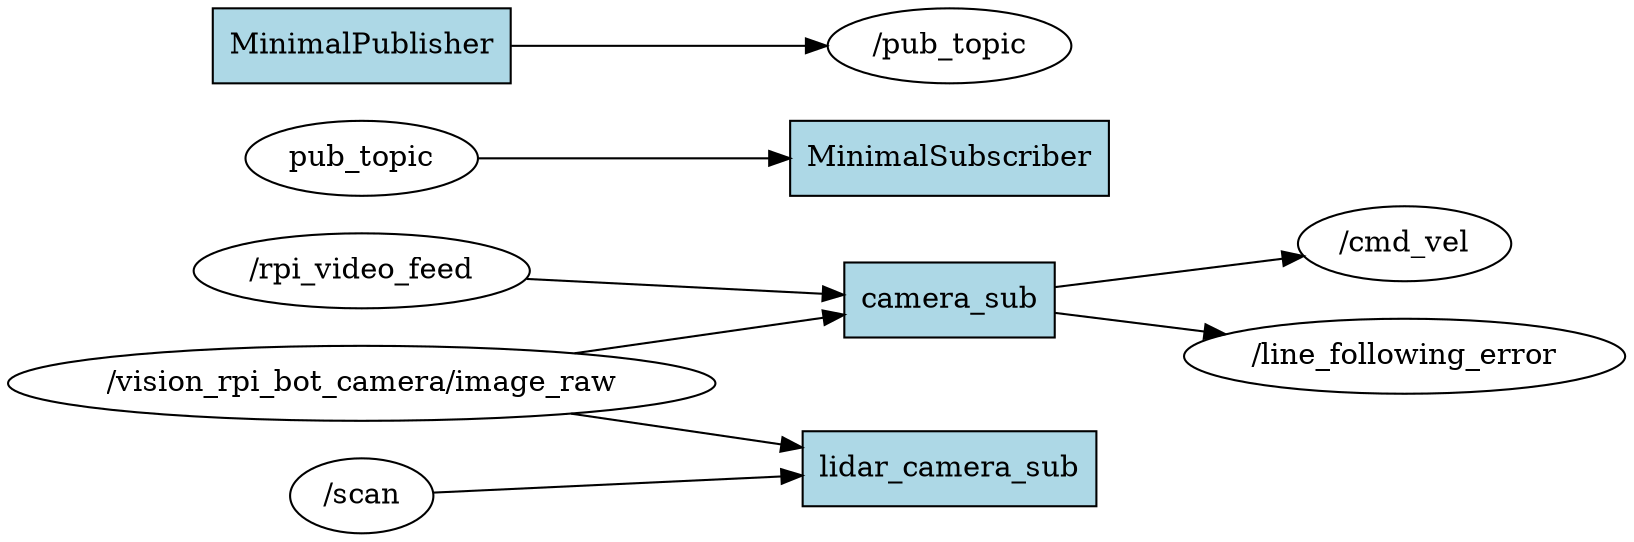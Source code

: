 digraph ROS2_Computation_Graph {
  rankdir=LR;
  node [shape=box, style=filled, fillcolor=lightgray];
  "/vision_rpi_bot_camera/image_raw" [shape=ellipse, fillcolor=white];
  "/vision_rpi_bot_camera/image_raw" -> "camera_sub";
  "/vision_rpi_bot_camera/image_raw" -> "lidar_camera_sub";
  "/cmd_vel" [shape=ellipse, fillcolor=white];
  "camera_sub" -> "/cmd_vel";
  "/rpi_video_feed" [shape=ellipse, fillcolor=white];
  "/rpi_video_feed" -> "camera_sub";
  "pub_topic" [shape=ellipse, fillcolor=white];
  "pub_topic" -> "MinimalSubscriber";
  "/line_following_error" [shape=ellipse, fillcolor=white];
  "camera_sub" -> "/line_following_error";
  "/pub_topic" [shape=ellipse, fillcolor=white];
  "MinimalPublisher" -> "/pub_topic";
  "/scan" [shape=ellipse, fillcolor=white];
  "/scan" -> "lidar_camera_sub";
  "camera_sub" [shape=box, fillcolor=lightblue];
  "MinimalSubscriber" [shape=box, fillcolor=lightblue];
  "MinimalPublisher" [shape=box, fillcolor=lightblue];
  "lidar_camera_sub" [shape=box, fillcolor=lightblue];
}